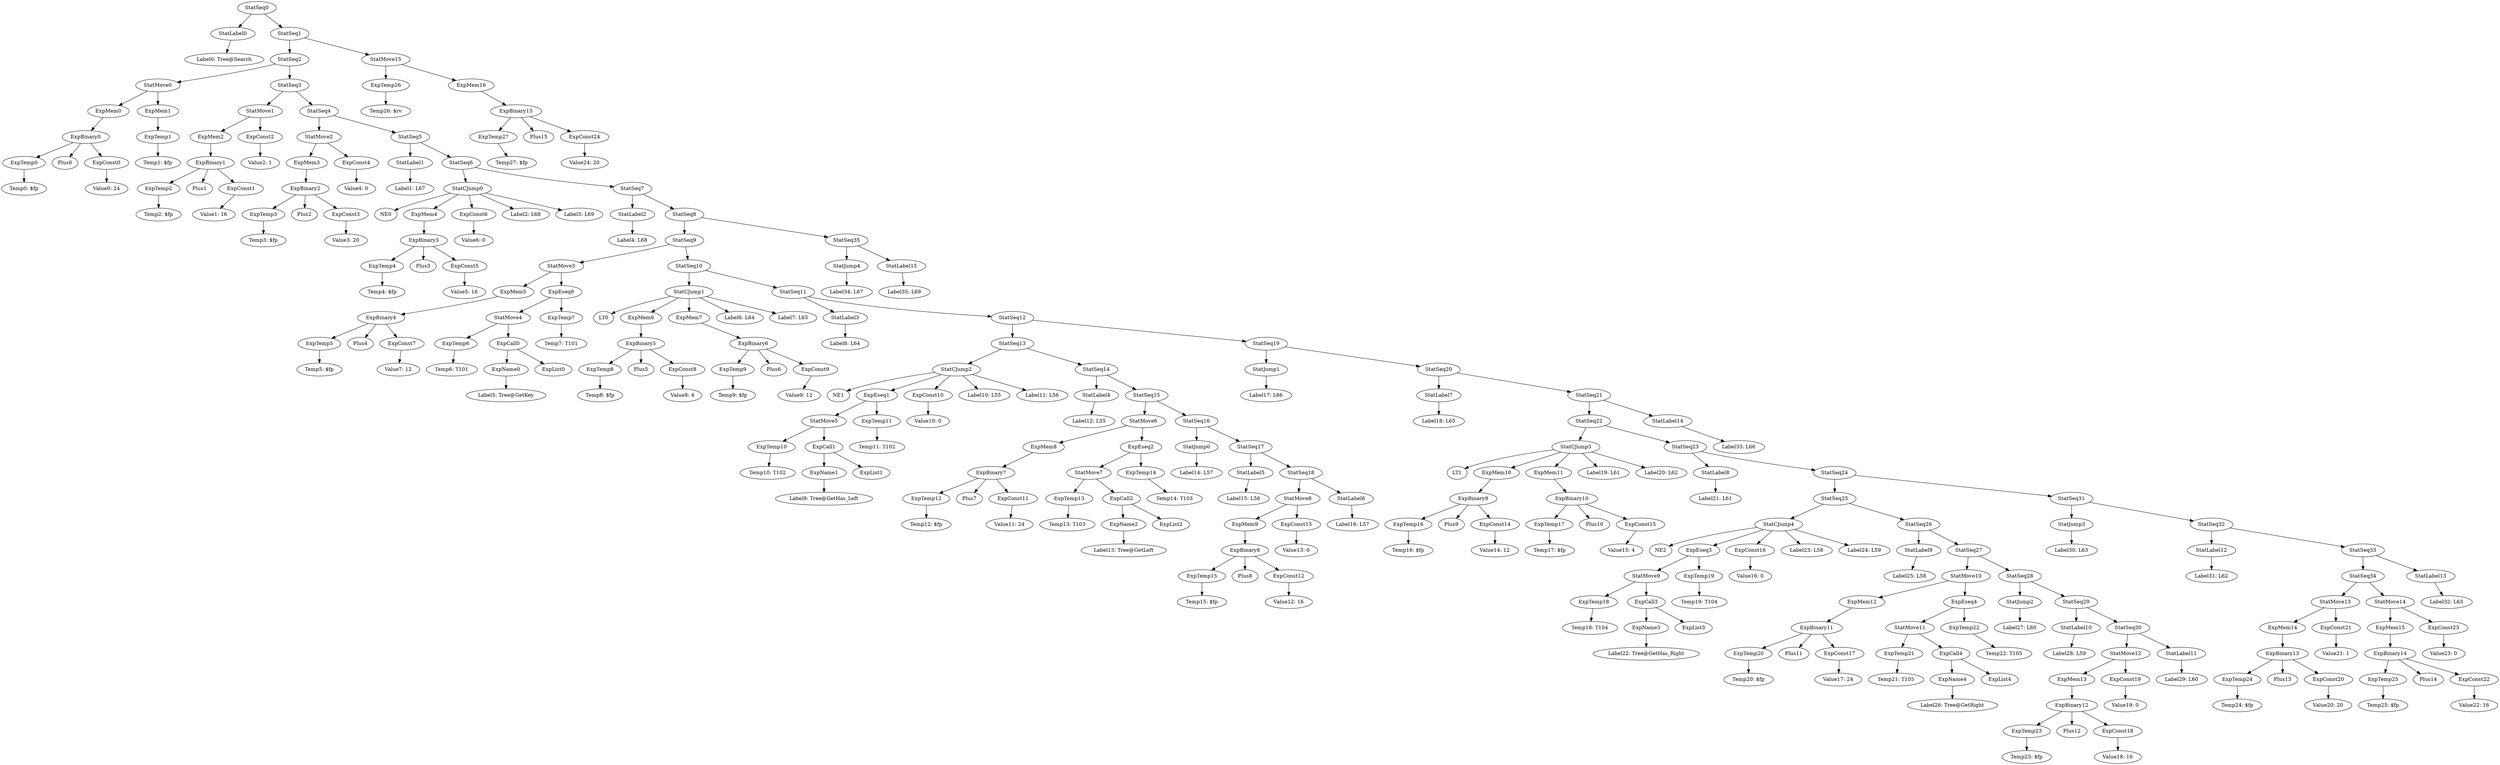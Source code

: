digraph {
	ordering = out;
	ExpTemp27 -> "Temp27: $fp";
	ExpTemp26 -> "Temp26: $rv";
	StatLabel15 -> "Label35: L69";
	StatJump4 -> "Label34: L67";
	StatSeq8 -> StatSeq9;
	StatSeq8 -> StatSeq35;
	StatLabel14 -> "Label33: L66";
	StatSeq21 -> StatSeq22;
	StatSeq21 -> StatLabel14;
	StatLabel13 -> "Label32: L63";
	StatSeq35 -> StatJump4;
	StatSeq35 -> StatLabel15;
	StatMove14 -> ExpMem15;
	StatMove14 -> ExpConst23;
	ExpConst22 -> "Value22: 16";
	StatSeq34 -> StatMove13;
	StatSeq34 -> StatMove14;
	ExpConst21 -> "Value21: 1";
	ExpMem14 -> ExpBinary13;
	ExpConst20 -> "Value20: 20";
	ExpTemp24 -> "Temp24: $fp";
	StatSeq24 -> StatSeq25;
	StatSeq24 -> StatSeq31;
	ExpMem13 -> ExpBinary12;
	ExpConst18 -> "Value18: 16";
	ExpBinary12 -> ExpTemp23;
	ExpBinary12 -> Plus12;
	ExpBinary12 -> ExpConst18;
	StatSeq29 -> StatLabel10;
	StatSeq29 -> StatSeq30;
	StatSeq28 -> StatJump2;
	StatSeq28 -> StatSeq29;
	StatLabel10 -> "Label28: L59";
	StatJump2 -> "Label27: L60";
	StatSeq27 -> StatMove10;
	StatSeq27 -> StatSeq28;
	StatSeq32 -> StatLabel12;
	StatSeq32 -> StatSeq33;
	ExpTemp22 -> "Temp22: T105";
	ExpEseq4 -> StatMove11;
	ExpEseq4 -> ExpTemp22;
	ExpName4 -> "Label26: Tree@GetRight";
	ExpTemp21 -> "Temp21: T105";
	StatMove10 -> ExpMem12;
	StatMove10 -> ExpEseq4;
	ExpMem12 -> ExpBinary11;
	ExpConst17 -> "Value17: 24";
	StatLabel9 -> "Label25: L58";
	StatSeq25 -> StatCJump4;
	StatSeq25 -> StatSeq26;
	ExpConst16 -> "Value16: 0";
	ExpTemp25 -> "Temp25: $fp";
	ExpEseq3 -> StatMove9;
	ExpEseq3 -> ExpTemp19;
	ExpName3 -> "Label22: Tree@GetHas_Right";
	StatMove9 -> ExpTemp18;
	StatMove9 -> ExpCall3;
	ExpTemp18 -> "Temp18: T104";
	StatLabel8 -> "Label21: L61";
	StatSeq22 -> StatCJump3;
	StatSeq22 -> StatSeq23;
	StatMove11 -> ExpTemp21;
	StatMove11 -> ExpCall4;
	ExpMem11 -> ExpBinary10;
	ExpConst15 -> "Value15: 4";
	ExpBinary10 -> ExpTemp17;
	ExpBinary10 -> Plus10;
	ExpBinary10 -> ExpConst15;
	ExpConst14 -> "Value14: 12";
	StatCJump3 -> LT1;
	StatCJump3 -> ExpMem10;
	StatCJump3 -> ExpMem11;
	StatCJump3 -> "Label19: L61";
	StatCJump3 -> "Label20: L62";
	StatSeq19 -> StatJump1;
	StatSeq19 -> StatSeq20;
	ExpTemp6 -> "Temp6: T101";
	StatSeq26 -> StatLabel9;
	StatSeq26 -> StatSeq27;
	StatMove6 -> ExpMem8;
	StatMove6 -> ExpEseq2;
	ExpConst24 -> "Value24: 20";
	StatMove3 -> ExpMem5;
	StatMove3 -> ExpEseq0;
	ExpConst0 -> "Value0: 24";
	ExpConst2 -> "Value2: 1";
	ExpTemp7 -> "Temp7: T101";
	ExpTemp0 -> "Temp0: $fp";
	ExpConst4 -> "Value4: 0";
	ExpTemp20 -> "Temp20: $fp";
	ExpName0 -> "Label5: Tree@GetKey";
	ExpConst8 -> "Value8: 4";
	ExpConst6 -> "Value6: 0";
	ExpMem1 -> ExpTemp1;
	StatSeq2 -> StatMove0;
	StatSeq2 -> StatSeq3;
	ExpMem0 -> ExpBinary0;
	ExpConst10 -> "Value10: 0";
	ExpBinary1 -> ExpTemp2;
	ExpBinary1 -> Plus1;
	ExpBinary1 -> ExpConst1;
	ExpMem3 -> ExpBinary2;
	ExpName2 -> "Label13: Tree@GetLeft";
	ExpMem5 -> ExpBinary4;
	ExpBinary2 -> ExpTemp3;
	ExpBinary2 -> Plus2;
	ExpBinary2 -> ExpConst3;
	ExpTemp5 -> "Temp5: $fp";
	ExpTemp4 -> "Temp4: $fp";
	StatLabel5 -> "Label15: L56";
	ExpConst5 -> "Value5: 16";
	StatSeq0 -> StatLabel0;
	StatSeq0 -> StatSeq1;
	StatSeq31 -> StatJump3;
	StatSeq31 -> StatSeq32;
	ExpEseq0 -> StatMove4;
	ExpEseq0 -> ExpTemp7;
	ExpTemp11 -> "Temp11: T102";
	StatSeq6 -> StatCJump0;
	StatSeq6 -> StatSeq7;
	ExpTemp3 -> "Temp3: $fp";
	ExpCall0 -> ExpName0;
	ExpCall0 -> ExpList0;
	StatSeq9 -> StatMove3;
	StatSeq9 -> StatSeq10;
	StatLabel1 -> "Label1: L67";
	StatSeq1 -> StatSeq2;
	StatSeq1 -> StatMove15;
	ExpMem2 -> ExpBinary1;
	StatMove0 -> ExpMem0;
	StatMove0 -> ExpMem1;
	StatLabel7 -> "Label18: L65";
	StatMove8 -> ExpMem9;
	StatMove8 -> ExpConst13;
	StatSeq3 -> StatMove1;
	StatSeq3 -> StatSeq4;
	StatMove15 -> ExpTemp26;
	StatMove15 -> ExpMem16;
	ExpBinary3 -> ExpTemp4;
	ExpBinary3 -> Plus3;
	ExpBinary3 -> ExpConst5;
	StatLabel3 -> "Label8: L64";
	ExpMem7 -> ExpBinary6;
	StatSeq15 -> StatMove6;
	StatSeq15 -> StatSeq16;
	StatSeq33 -> StatSeq34;
	StatSeq33 -> StatLabel13;
	ExpBinary11 -> ExpTemp20;
	ExpBinary11 -> Plus11;
	ExpBinary11 -> ExpConst17;
	ExpMem4 -> ExpBinary3;
	ExpBinary0 -> ExpTemp0;
	ExpBinary0 -> Plus0;
	ExpBinary0 -> ExpConst0;
	StatLabel11 -> "Label29: L60";
	ExpTemp2 -> "Temp2: $fp";
	ExpBinary13 -> ExpTemp24;
	ExpBinary13 -> Plus13;
	ExpBinary13 -> ExpConst20;
	StatMove2 -> ExpMem3;
	StatMove2 -> ExpConst4;
	ExpConst1 -> "Value1: 16";
	StatCJump0 -> NE0;
	StatCJump0 -> ExpMem4;
	StatCJump0 -> ExpConst6;
	StatCJump0 -> "Label2: L68";
	StatCJump0 -> "Label3: L69";
	ExpBinary14 -> ExpTemp25;
	ExpBinary14 -> Plus14;
	ExpBinary14 -> ExpConst22;
	StatSeq5 -> StatLabel1;
	StatSeq5 -> StatSeq6;
	StatSeq23 -> StatLabel8;
	StatSeq23 -> StatSeq24;
	StatLabel4 -> "Label12: L55";
	StatSeq30 -> StatMove12;
	StatSeq30 -> StatLabel11;
	ExpTemp19 -> "Temp19: T104";
	StatLabel0 -> "Label0: Tree@Search";
	StatSeq17 -> StatLabel5;
	StatSeq17 -> StatSeq18;
	StatMove1 -> ExpMem2;
	StatMove1 -> ExpConst2;
	ExpTemp23 -> "Temp23: $fp";
	ExpTemp17 -> "Temp17: $fp";
	ExpMem9 -> ExpBinary8;
	StatSeq13 -> StatCJump2;
	StatSeq13 -> StatSeq14;
	ExpConst7 -> "Value7: 12";
	ExpConst3 -> "Value3: 20";
	ExpConst23 -> "Value23: 0";
	ExpTemp12 -> "Temp12: $fp";
	StatLabel6 -> "Label16: L57";
	ExpCall3 -> ExpName3;
	ExpCall3 -> ExpList3;
	StatCJump1 -> LT0;
	StatCJump1 -> ExpMem6;
	StatCJump1 -> ExpMem7;
	StatCJump1 -> "Label6: L64";
	StatCJump1 -> "Label7: L65";
	ExpMem15 -> ExpBinary14;
	ExpTemp8 -> "Temp8: $fp";
	StatCJump4 -> NE2;
	StatCJump4 -> ExpEseq3;
	StatCJump4 -> ExpConst16;
	StatCJump4 -> "Label23: L58";
	StatCJump4 -> "Label24: L59";
	ExpBinary9 -> ExpTemp16;
	ExpBinary9 -> Plus9;
	ExpBinary9 -> ExpConst14;
	ExpBinary7 -> ExpTemp12;
	ExpBinary7 -> Plus7;
	ExpBinary7 -> ExpConst11;
	ExpConst12 -> "Value12: 16";
	ExpBinary5 -> ExpTemp8;
	ExpBinary5 -> Plus5;
	ExpBinary5 -> ExpConst8;
	StatMove5 -> ExpTemp10;
	StatMove5 -> ExpCall1;
	StatLabel2 -> "Label4: L68";
	StatMove4 -> ExpTemp6;
	StatMove4 -> ExpCall0;
	ExpConst9 -> "Value9: 12";
	StatSeq20 -> StatLabel7;
	StatSeq20 -> StatSeq21;
	StatSeq11 -> StatLabel3;
	StatSeq11 -> StatSeq12;
	ExpMem6 -> ExpBinary5;
	ExpTemp16 -> "Temp16: $fp";
	StatCJump2 -> NE1;
	StatCJump2 -> ExpEseq1;
	StatCJump2 -> ExpConst10;
	StatCJump2 -> "Label10: L55";
	StatCJump2 -> "Label11: L56";
	StatJump3 -> "Label30: L63";
	ExpCall4 -> ExpName4;
	ExpCall4 -> ExpList4;
	ExpTemp9 -> "Temp9: $fp";
	ExpMem16 -> ExpBinary15;
	ExpBinary6 -> ExpTemp9;
	ExpBinary6 -> Plus6;
	ExpBinary6 -> ExpConst9;
	StatMove13 -> ExpMem14;
	StatMove13 -> ExpConst21;
	StatSeq10 -> StatCJump1;
	StatSeq10 -> StatSeq11;
	ExpName1 -> "Label9: Tree@GetHas_Left";
	ExpEseq1 -> StatMove5;
	ExpEseq1 -> ExpTemp11;
	StatSeq14 -> StatLabel4;
	StatSeq14 -> StatSeq15;
	ExpTemp15 -> "Temp15: $fp";
	ExpMem10 -> ExpBinary9;
	ExpTemp10 -> "Temp10: T102";
	ExpCall1 -> ExpName1;
	ExpCall1 -> ExpList1;
	StatJump0 -> "Label14: L57";
	StatLabel12 -> "Label31: L62";
	ExpConst11 -> "Value11: 24";
	ExpMem8 -> ExpBinary7;
	ExpTemp13 -> "Temp13: T103";
	ExpConst13 -> "Value13: 0";
	StatMove7 -> ExpTemp13;
	StatMove7 -> ExpCall2;
	ExpBinary15 -> ExpTemp27;
	ExpBinary15 -> Plus15;
	ExpBinary15 -> ExpConst24;
	ExpCall2 -> ExpName2;
	ExpCall2 -> ExpList2;
	ExpBinary4 -> ExpTemp5;
	ExpBinary4 -> Plus4;
	ExpBinary4 -> ExpConst7;
	ExpTemp1 -> "Temp1: $fp";
	ExpEseq2 -> StatMove7;
	ExpEseq2 -> ExpTemp14;
	ExpConst19 -> "Value19: 0";
	StatMove12 -> ExpMem13;
	StatMove12 -> ExpConst19;
	ExpTemp14 -> "Temp14: T103";
	StatSeq7 -> StatLabel2;
	StatSeq7 -> StatSeq8;
	StatSeq16 -> StatJump0;
	StatSeq16 -> StatSeq17;
	ExpBinary8 -> ExpTemp15;
	ExpBinary8 -> Plus8;
	ExpBinary8 -> ExpConst12;
	StatSeq18 -> StatMove8;
	StatSeq18 -> StatLabel6;
	StatSeq12 -> StatSeq13;
	StatSeq12 -> StatSeq19;
	StatSeq4 -> StatMove2;
	StatSeq4 -> StatSeq5;
	StatJump1 -> "Label17: L66";
}

